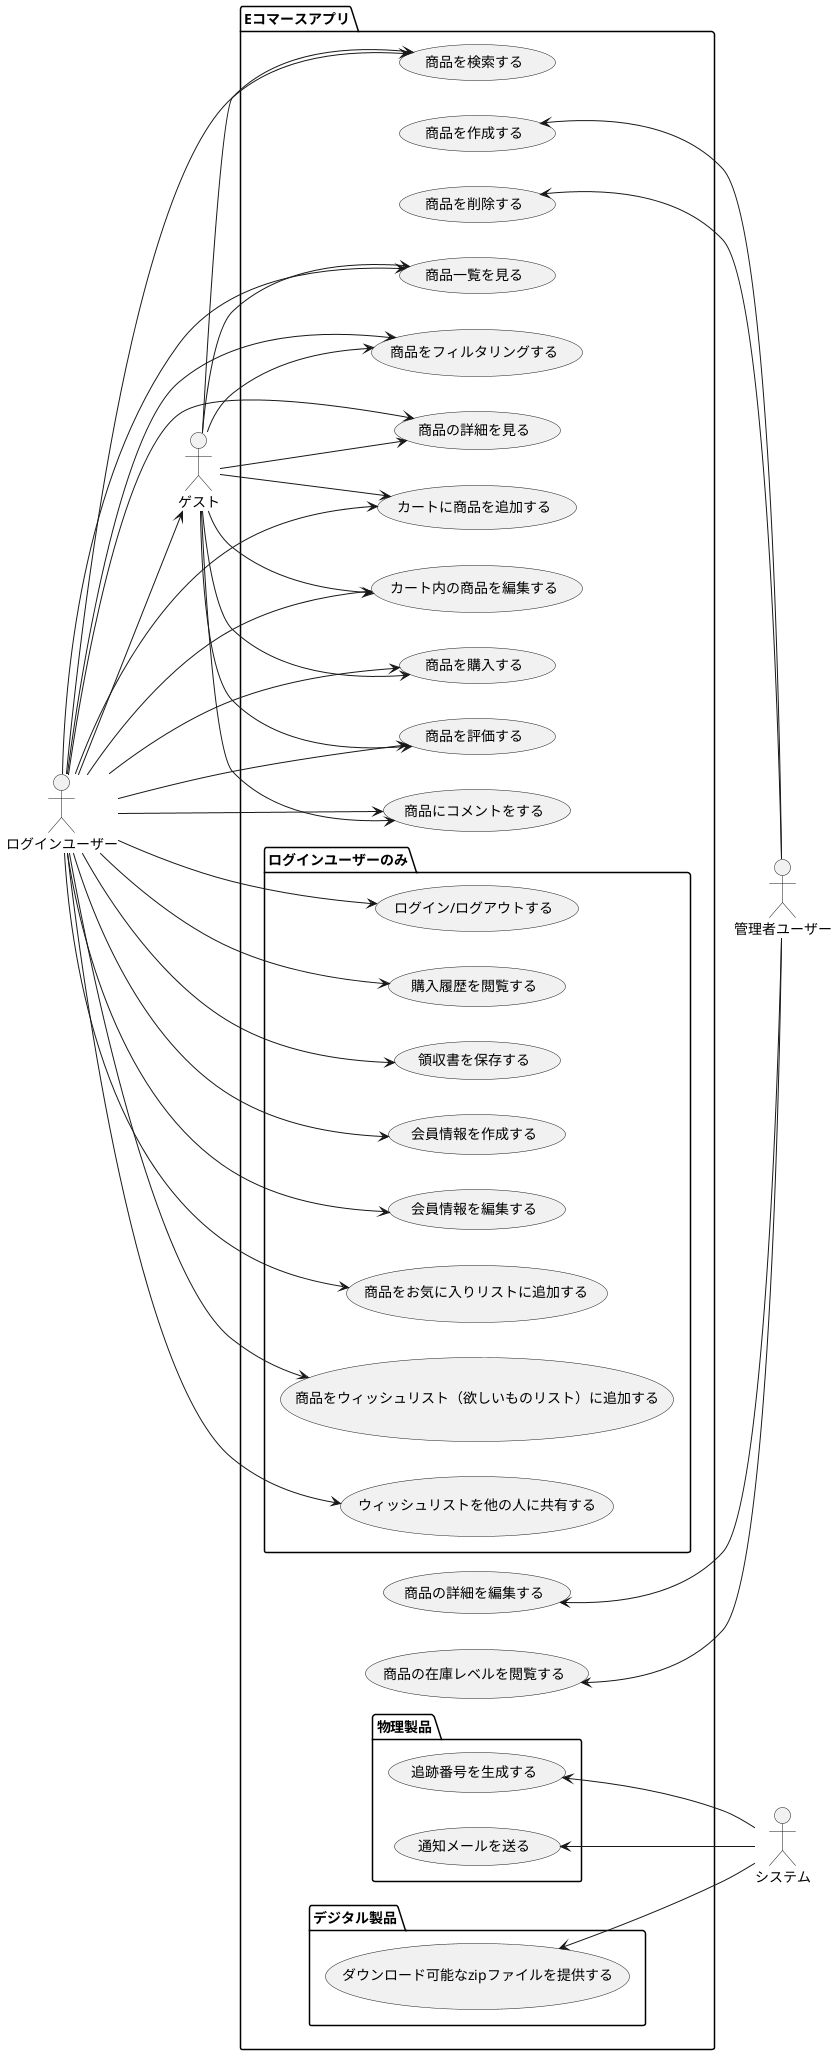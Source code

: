 @startuml usecase
left to right direction
actor ログインユーザー as loginUser
actor ゲスト as guest
actor 管理者ユーザー as admin
actor システム as system

package Eコマースアプリ{
(商品を検索する) as searchProducts
(商品一覧を見る) as viewProducts
(商品をフィルタリングする) as fiterProducts
(商品の詳細を見る) as viewProductDetails
(カートに商品を追加する) as addProductToCart
(カート内の商品を編集する) as editProductInCart
(商品を購入する) as purchaseProduct
(商品を評価する) as rateProduct
(商品にコメントをする) as commentToProduct

package ログインユーザーのみ{
    (ログイン/ログアウトする) as loginLogout
    (購入履歴を閲覧する) as viewPurchaseHistory
    (領収書を保存する) as saveRecipt
    (会員情報を作成する) as makeCustomerInfo
    (会員情報を編集する) as editCustomerInfo
    (商品をお気に入りリストに追加する) as addProductToFavoriteList
    (商品をウィッシュリスト（欲しいものリスト）に追加する) as addProductToWishList
    (ウィッシュリストを他の人に共有する) as shareWishList
}


(商品を作成する) as addProduct
(商品を削除する) as removeProduct
(商品の詳細を編集する) as editProductDetails
(商品の在庫レベルを閲覧する) as checkProductInventory

package 物理製品{
    (追跡番号を生成する) as generateTrackingNumber
    (通知メールを送る) as sendOrderNotification
}

package デジタル製品{
    (ダウンロード可能なzipファイルを提供する) as provideZipfile
}

}

loginUser --> guest
loginUser --> searchProducts
loginUser --> viewProducts
loginUser --> fiterProducts
loginUser --> viewProductDetails
loginUser --> addProductToCart
loginUser --> editProductInCart
loginUser --> purchaseProduct
loginUser --> rateProduct
loginUser --> commentToProduct
loginUser --> loginLogout
loginUser --> viewPurchaseHistory
loginUser --> saveRecipt
loginUser --> makeCustomerInfo
loginUser --> editCustomerInfo
loginUser --> addProductToFavoriteList
loginUser --> addProductToWishList
loginUser --> shareWishList

guest --> searchProducts
guest --> viewProducts
guest --> fiterProducts
guest --> viewProductDetails
guest --> addProductToCart
guest --> editProductInCart
guest --> purchaseProduct
guest --> rateProduct
guest --> commentToProduct

addProduct <-- admin
removeProduct <-- admin
editProductDetails <-- admin
checkProductInventory <-- admin

generateTrackingNumber <-- system
sendOrderNotification <-- system
provideZipfile <-- system
@enduml

